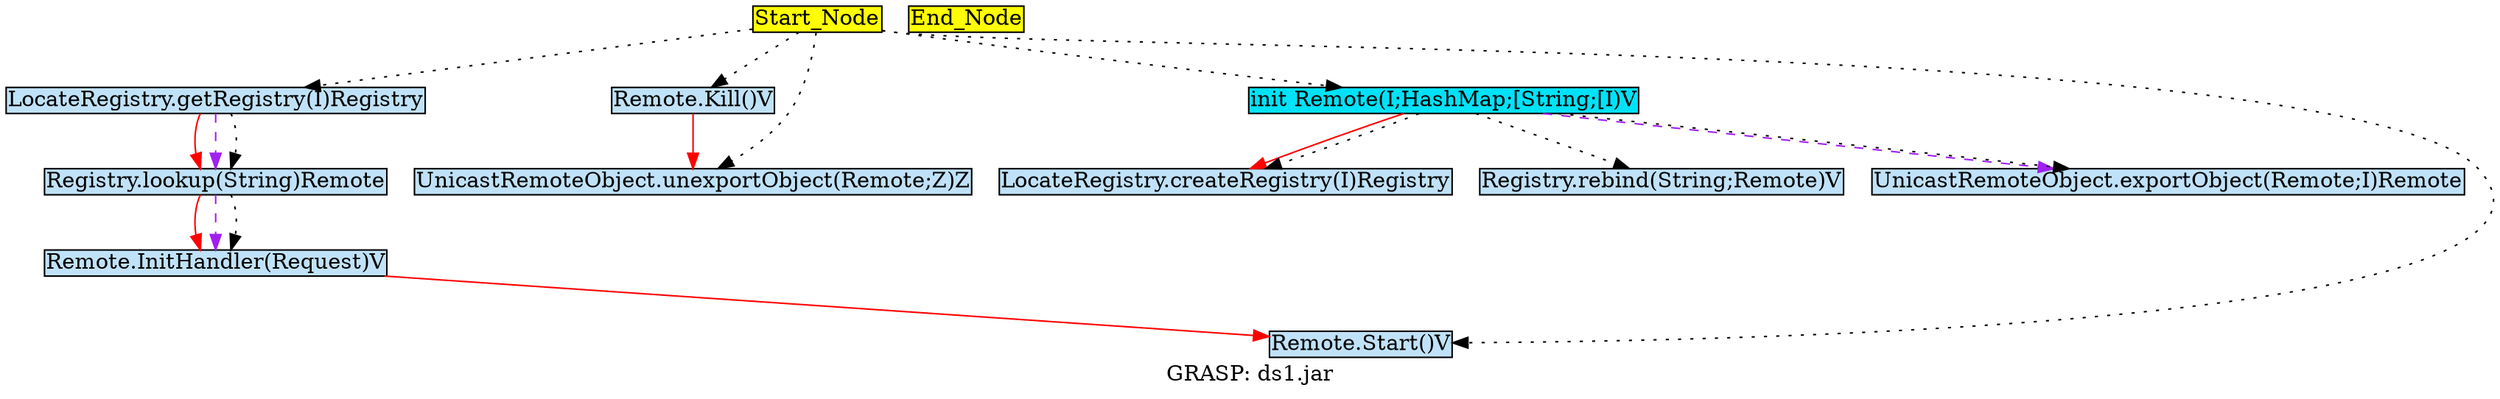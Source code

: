 digraph G {
	graph[label="GRASP: ds1.jar"];	node[style=filled,fillcolor ="white",shape=box,margin=0.02,width=0,height=0];
	"Start_Node"[fillcolor ="yellow",style="filled" ];
	"LocateRegistry.createRegistry(I)Registry"[fillcolor ="#c0e2f8",style="filled" ];
	"Registry.rebind(String;Remote)V"[fillcolor ="#c0e2f8",style="filled" ];
	"UnicastRemoteObject.exportObject(Remote;I)Remote"[fillcolor ="#c0e2f8",style="filled" ];
	"End_Node"[fillcolor ="yellow",style="filled" ];
	"LocateRegistry.getRegistry(I)Registry"[fillcolor ="#c0e2f8",style="filled" ];
	"Registry.lookup(String)Remote"[fillcolor ="#c0e2f8",style="filled" ];
	"Remote.InitHandler(Request)V"[fillcolor ="#c0e2f8",style="filled" ];
	"Remote.Kill()V"[fillcolor ="#c0e2f8",style="filled" ];
	"init Remote(I;HashMap;[String;[I)V"[fillcolor ="#00e2f8",style="filled" ];
	"UnicastRemoteObject.unexportObject(Remote;Z)Z"[fillcolor ="#c0e2f8",style="filled" ];
	"Start_Node"[fillcolor ="yellow",style="filled" ];
	"Remote.Start()V"[fillcolor ="#c0e2f8",style="filled" ];
	"LocateRegistry.getRegistry(I)Registry" -> "Registry.lookup(String)Remote"[color="red",style=solid];
	"LocateRegistry.getRegistry(I)Registry" -> "Registry.lookup(String)Remote"[color="purple",style=dashed];
	"LocateRegistry.getRegistry(I)Registry" -> "Registry.lookup(String)Remote"[color="black",style=dotted];
	"Registry.lookup(String)Remote" -> "Remote.InitHandler(Request)V"[color="red",style=solid];
	"Registry.lookup(String)Remote" -> "Remote.InitHandler(Request)V"[color="purple",style=dashed];
	"Registry.lookup(String)Remote" -> "Remote.InitHandler(Request)V"[color="black",style=dotted];
	"Remote.InitHandler(Request)V" -> "Remote.Start()V"[color="red",style=solid];
	"Remote.Kill()V" -> "UnicastRemoteObject.unexportObject(Remote;Z)Z"[color="red",style=solid];
	"init Remote(I;HashMap;[String;[I)V" -> "UnicastRemoteObject.exportObject(Remote;I)Remote"[color="purple",style=dashed];
	"init Remote(I;HashMap;[String;[I)V" -> "UnicastRemoteObject.exportObject(Remote;I)Remote"[color="black",style=dotted];
	"init Remote(I;HashMap;[String;[I)V" -> "LocateRegistry.createRegistry(I)Registry"[color="red",style=solid];
	"init Remote(I;HashMap;[String;[I)V" -> "LocateRegistry.createRegistry(I)Registry"[color="black",style=dotted];
	"init Remote(I;HashMap;[String;[I)V" -> "Registry.rebind(String;Remote)V"[color="black",style=dotted];
	"Start_Node" -> "Remote.Kill()V"[color="black",style=dotted];
	"Start_Node" -> "init Remote(I;HashMap;[String;[I)V"[color="black",style=dotted];
	"Start_Node" -> "UnicastRemoteObject.unexportObject(Remote;Z)Z"[color="black",style=dotted];
	"Start_Node" -> "Remote.Start()V"[color="black",style=dotted];
	"Start_Node" -> "LocateRegistry.getRegistry(I)Registry"[color="black",style=dotted];
}
